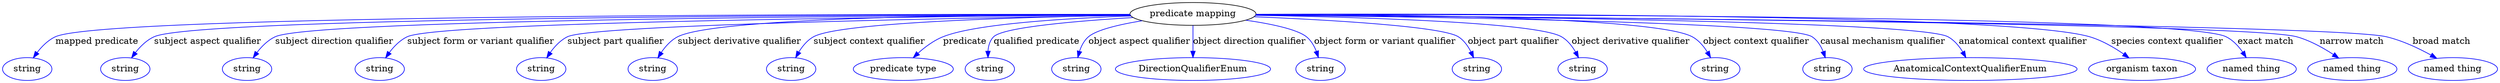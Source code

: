 digraph {
	graph [bb="0,0,3892.9,123"];
	node [label="\N"];
	"predicate mapping"	[height=0.5,
		label="predicate mapping",
		pos="1857.3,105",
		width=2.7261];
	"mapped predicate"	[color=blue,
		height=0.5,
		label=string,
		pos="38.347,18",
		width=1.0652];
	"predicate mapping" -> "mapped predicate"	[color=blue,
		label="mapped predicate",
		lp="147.35,61.5",
		pos="e,47.891,35.803 1759.2,104.25 1397.8,104.88 158.71,104.43 82.347,69 70.827,63.655 61.093,53.693 53.733,44.06",
		style=solid];
	"subject aspect qualifier"	[color=blue,
		height=0.5,
		label=string,
		pos="191.35,18",
		width=1.0652];
	"predicate mapping" -> "subject aspect qualifier"	[color=blue,
		label="subject aspect qualifier",
		lp="319.85,61.5",
		pos="e,201.2,35.804 1759.3,104.02 1419,103.83 305.66,100.77 236.35,69 224.69,63.656 214.75,53.694 207.2,44.061",
		style=solid];
	"subject direction qualifier"	[color=blue,
		height=0.5,
		label=string,
		pos="381.35,18",
		width=1.0652];
	"predicate mapping" -> "subject direction qualifier"	[color=blue,
		label="subject direction qualifier",
		lp="517.35,61.5",
		pos="e,390.9,35.783 1759.2,103.76 1445.8,102.69 485.62,97.142 425.35,69 413.84,63.628 404.11,53.662 396.75,44.034",
		style=solid];
	"subject form or variant qualifier"	[color=blue,
		height=0.5,
		label=string,
		pos="588.35,18",
		width=1.0652];
	"predicate mapping" -> "subject form or variant qualifier"	[color=blue,
		label="subject form or variant qualifier",
		lp="745.85,61.5",
		pos="e,597.6,35.756 1759.5,103.36 1477.8,101.22 681.91,93.087 631.35,69 619.99,63.593 610.47,53.622 603.29,43.999",
		style=solid];
	"subject part qualifier"	[color=blue,
		height=0.5,
		label=string,
		pos="840.35,18",
		width=1.0652];
	"predicate mapping" -> "subject part qualifier"	[color=blue,
		label="subject part qualifier",
		lp="956.85,61.5",
		pos="e,849,35.705 1759.9,102.66 1520.5,99.088 920.21,88.25 881.35,69 870.41,63.583 861.37,53.749 854.58,44.227",
		style=solid];
	"subject derivative qualifier"	[color=blue,
		height=0.5,
		label=string,
		pos="1014.3,18",
		width=1.0652];
	"predicate mapping" -> "subject derivative qualifier"	[color=blue,
		label="subject derivative qualifier",
		lp="1149.8,61.5",
		pos="e,1022.4,35.654 1759,104.3 1558.2,104.26 1114.5,100.55 1053.3,69 1042.7,63.516 1034.1,53.672 1027.7,44.161",
		style=solid];
	"subject context qualifier"	[color=blue,
		height=0.5,
		label=string,
		pos="1230.3,18",
		width=1.0652];
	"predicate mapping" -> "subject context qualifier"	[color=blue,
		label="subject context qualifier",
		lp="1352.3,61.5",
		pos="e,1237.4,36.037 1759.7,102.84 1602.7,100.3 1307.3,92.432 1265.3,69 1255.6,63.573 1248,54.186 1242.4,45.001",
		style=solid];
	predicate	[color=blue,
		height=0.5,
		label="predicate type",
		pos="1405.3,18",
		width=2.1665];
	"predicate mapping" -> predicate	[color=blue,
		label=predicate,
		lp="1501.3,61.5",
		pos="e,1420.9,36.026 1760.7,101.72 1662.8,98.273 1518.7,89.76 1467.3,69 1452.9,63.163 1439.2,52.78 1428.3,42.983",
		style=solid];
	"qualified predicate"	[color=blue,
		height=0.5,
		label=string,
		pos="1539.3,18",
		width=1.0652];
	"predicate mapping" -> "qualified predicate"	[color=blue,
		label="qualified predicate",
		lp="1613.3,61.5",
		pos="e,1536.9,36.179 1764.3,99.246 1678.4,93.948 1561.8,84.088 1546.3,69 1540.3,63.154 1537.8,54.699 1537.1,46.399",
		style=solid];
	"object aspect qualifier"	[color=blue,
		height=0.5,
		label=string,
		pos="1675.3,18",
		width=1.0652];
	"predicate mapping" -> "object aspect qualifier"	[color=blue,
		label="object aspect qualifier",
		lp="1773.8,61.5",
		pos="e,1677.6,36.235 1778,94.225 1743.2,88.502 1707.4,80.173 1694.3,69 1687.5,63.086 1683.1,54.398 1680.3,45.918",
		style=solid];
	"object direction qualifier"	[color=blue,
		height=0.5,
		label=DirectionQualifierEnum,
		pos="1857.3,18",
		width=3.358];
	"predicate mapping" -> "object direction qualifier"	[color=blue,
		label="object direction qualifier",
		lp="1945.3,61.5",
		pos="e,1857.3,36.175 1857.3,86.799 1857.3,75.163 1857.3,59.548 1857.3,46.237",
		style=solid];
	"object form or variant qualifier"	[color=blue,
		height=0.5,
		label=string,
		pos="2056.3,18",
		width=1.0652];
	"predicate mapping" -> "object form or variant qualifier"	[color=blue,
		label="object form or variant qualifier",
		lp="2156.8,61.5",
		pos="e,2053,36.341 1939.8,95.094 1978.5,89.461 2019.4,80.952 2034.3,69 2041.6,63.202 2046.5,54.541 2049.8,46.05",
		style=solid];
	"object part qualifier"	[color=blue,
		height=0.5,
		label=string,
		pos="2300.3,18",
		width=1.0652];
	"predicate mapping" -> "object part qualifier"	[color=blue,
		label="object part qualifier",
		lp="2357.3,61.5",
		pos="e,2295.2,35.863 1952.9,100.55 2066.7,95.723 2245.1,85.625 2271.3,69 2280.2,63.419 2286.6,54.132 2291.1,45.066",
		style=solid];
	"object derivative qualifier"	[color=blue,
		height=0.5,
		label=string,
		pos="2465.3,18",
		width=1.0652];
	"predicate mapping" -> "object derivative qualifier"	[color=blue,
		label="object derivative qualifier",
		lp="2540.3,61.5",
		pos="e,2458.9,36.006 1955,102.78 2108.3,100.16 2392.2,92.211 2432.3,69 2441.8,63.535 2449.1,54.141 2454.3,44.961",
		style=solid];
	"object context qualifier"	[color=blue,
		height=0.5,
		label=string,
		pos="2672.3,18",
		width=1.0652];
	"predicate mapping" -> "object context qualifier"	[color=blue,
		label="object context qualifier",
		lp="2736.3,61.5",
		pos="e,2665,36.106 1955.7,104.33 2151.8,104.32 2578,100.58 2636.3,69 2646.3,63.601 2654.2,54.089 2660,44.801",
		style=solid];
	"causal mechanism qualifier"	[color=blue,
		height=0.5,
		label=string,
		pos="2847.3,18",
		width=1.0652];
	"predicate mapping" -> "causal mechanism qualifier"	[color=blue,
		label="causal mechanism qualifier",
		lp="2933.8,61.5",
		pos="e,2844,35.946 1955,103.17 2193.2,100.78 2787.5,92.486 2823.3,69 2831.6,63.577 2837.1,54.445 2840.7,45.458",
		style=solid];
	"anatomical context qualifier"	[color=blue,
		height=0.5,
		label=AnatomicalContextQualifierEnum,
		pos="3070.3,18",
		width=4.6218];
	"predicate mapping" -> "anatomical context qualifier"	[color=blue,
		label="anatomical context qualifier",
		lp="3152.3,61.5",
		pos="e,3063.3,36.155 1955.2,103.47 2229.3,101.68 2988.2,94.447 3035.3,69 3045.1,63.716 3052.8,54.355 3058.4,45.151",
		style=solid];
	"species context qualifier"	[color=blue,
		height=0.5,
		label="organism taxon",
		pos="3338.3,18",
		width=2.3109];
	"predicate mapping" -> "species context qualifier"	[color=blue,
		label="species context qualifier",
		lp="3377.8,61.5",
		pos="e,3317.9,35.69 1955.6,104.47 2253.4,105.5 3132.7,105.38 3256.3,69 3275.5,63.371 3294.6,52.097 3309.6,41.677",
		style=solid];
	"exact match"	[color=blue,
		height=0.5,
		label="named thing",
		pos="3509.3,18",
		width=1.9318];
	"predicate mapping" -> "exact match"	[color=blue,
		label="exact match",
		lp="3531.3,61.5",
		pos="e,3500.7,36.248 1955.5,104.15 2294.8,104.39 3401.4,102.57 3469.3,69 3480,63.722 3488.8,54.098 3495.3,44.693",
		style=solid];
	"narrow match"	[color=blue,
		height=0.5,
		label="named thing",
		pos="3666.3,18",
		width=1.9318];
	"predicate mapping" -> "narrow match"	[color=blue,
		label="narrow match",
		lp="3665.3,61.5",
		pos="e,3645.2,35.235 1955.3,103.35 2308.7,100.84 3500.9,90.798 3579.3,69 3599.9,63.295 3620.7,51.623 3636.8,40.991",
		style=solid];
	"broad match"	[color=blue,
		height=0.5,
		label="named thing",
		pos="3823.3,18",
		width=1.9318];
	"predicate mapping" -> "broad match"	[color=blue,
		label="broad match",
		lp="3805.8,61.5",
		pos="e,3798,35.013 1955.2,103.32 2326.6,100.58 3633.1,89.518 3719.3,69 3743.9,63.158 3769.5,50.949 3789.1,40.058",
		style=solid];
}
